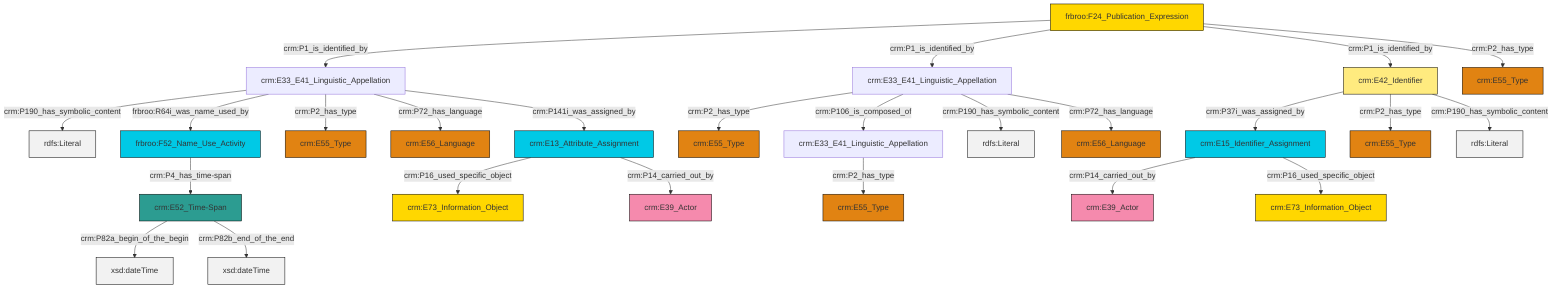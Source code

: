 graph TD
classDef Literal fill:#f2f2f2,stroke:#000000;
classDef CRM_Entity fill:#FFFFFF,stroke:#000000;
classDef Temporal_Entity fill:#00C9E6, stroke:#000000;
classDef Type fill:#E18312, stroke:#000000;
classDef Time-Span fill:#2C9C91, stroke:#000000;
classDef Appellation fill:#FFEB7F, stroke:#000000;
classDef Place fill:#008836, stroke:#000000;
classDef Persistent_Item fill:#B266B2, stroke:#000000;
classDef Conceptual_Object fill:#FFD700, stroke:#000000;
classDef Physical_Thing fill:#D2B48C, stroke:#000000;
classDef Actor fill:#f58aad, stroke:#000000;
classDef PC_Classes fill:#4ce600, stroke:#000000;
classDef Multi fill:#cccccc,stroke:#000000;

0["crm:E33_E41_Linguistic_Appellation"]:::Default -->|crm:P2_has_type| 1["crm:E55_Type"]:::Type
10["crm:E13_Attribute_Assignment"]:::Temporal_Entity -->|crm:P16_used_specific_object| 11["crm:E73_Information_Object"]:::Conceptual_Object
14["crm:E42_Identifier"]:::Appellation -->|crm:P37i_was_assigned_by| 12["crm:E15_Identifier_Assignment"]:::Temporal_Entity
5["frbroo:F24_Publication_Expression"]:::Conceptual_Object -->|crm:P1_is_identified_by| 3["crm:E33_E41_Linguistic_Appellation"]:::Default
5["frbroo:F24_Publication_Expression"]:::Conceptual_Object -->|crm:P1_is_identified_by| 0["crm:E33_E41_Linguistic_Appellation"]:::Default
0["crm:E33_E41_Linguistic_Appellation"]:::Default -->|crm:P106_is_composed_of| 20["crm:E33_E41_Linguistic_Appellation"]:::Default
21["crm:E52_Time-Span"]:::Time-Span -->|crm:P82a_begin_of_the_begin| 22[xsd:dateTime]:::Literal
3["crm:E33_E41_Linguistic_Appellation"]:::Default -->|crm:P190_has_symbolic_content| 24[rdfs:Literal]:::Literal
0["crm:E33_E41_Linguistic_Appellation"]:::Default -->|crm:P190_has_symbolic_content| 25[rdfs:Literal]:::Literal
5["frbroo:F24_Publication_Expression"]:::Conceptual_Object -->|crm:P1_is_identified_by| 14["crm:E42_Identifier"]:::Appellation
5["frbroo:F24_Publication_Expression"]:::Conceptual_Object -->|crm:P2_has_type| 30["crm:E55_Type"]:::Type
21["crm:E52_Time-Span"]:::Time-Span -->|crm:P82b_end_of_the_end| 32[xsd:dateTime]:::Literal
12["crm:E15_Identifier_Assignment"]:::Temporal_Entity -->|crm:P14_carried_out_by| 26["crm:E39_Actor"]:::Actor
3["crm:E33_E41_Linguistic_Appellation"]:::Default -->|frbroo:R64i_was_name_used_by| 33["frbroo:F52_Name_Use_Activity"]:::Temporal_Entity
3["crm:E33_E41_Linguistic_Appellation"]:::Default -->|crm:P2_has_type| 28["crm:E55_Type"]:::Type
12["crm:E15_Identifier_Assignment"]:::Temporal_Entity -->|crm:P16_used_specific_object| 37["crm:E73_Information_Object"]:::Conceptual_Object
0["crm:E33_E41_Linguistic_Appellation"]:::Default -->|crm:P72_has_language| 15["crm:E56_Language"]:::Type
33["frbroo:F52_Name_Use_Activity"]:::Temporal_Entity -->|crm:P4_has_time-span| 21["crm:E52_Time-Span"]:::Time-Span
14["crm:E42_Identifier"]:::Appellation -->|crm:P2_has_type| 17["crm:E55_Type"]:::Type
10["crm:E13_Attribute_Assignment"]:::Temporal_Entity -->|crm:P14_carried_out_by| 7["crm:E39_Actor"]:::Actor
14["crm:E42_Identifier"]:::Appellation -->|crm:P190_has_symbolic_content| 42[rdfs:Literal]:::Literal
20["crm:E33_E41_Linguistic_Appellation"]:::Default -->|crm:P2_has_type| 44["crm:E55_Type"]:::Type
3["crm:E33_E41_Linguistic_Appellation"]:::Default -->|crm:P72_has_language| 35["crm:E56_Language"]:::Type
3["crm:E33_E41_Linguistic_Appellation"]:::Default -->|crm:P141i_was_assigned_by| 10["crm:E13_Attribute_Assignment"]:::Temporal_Entity